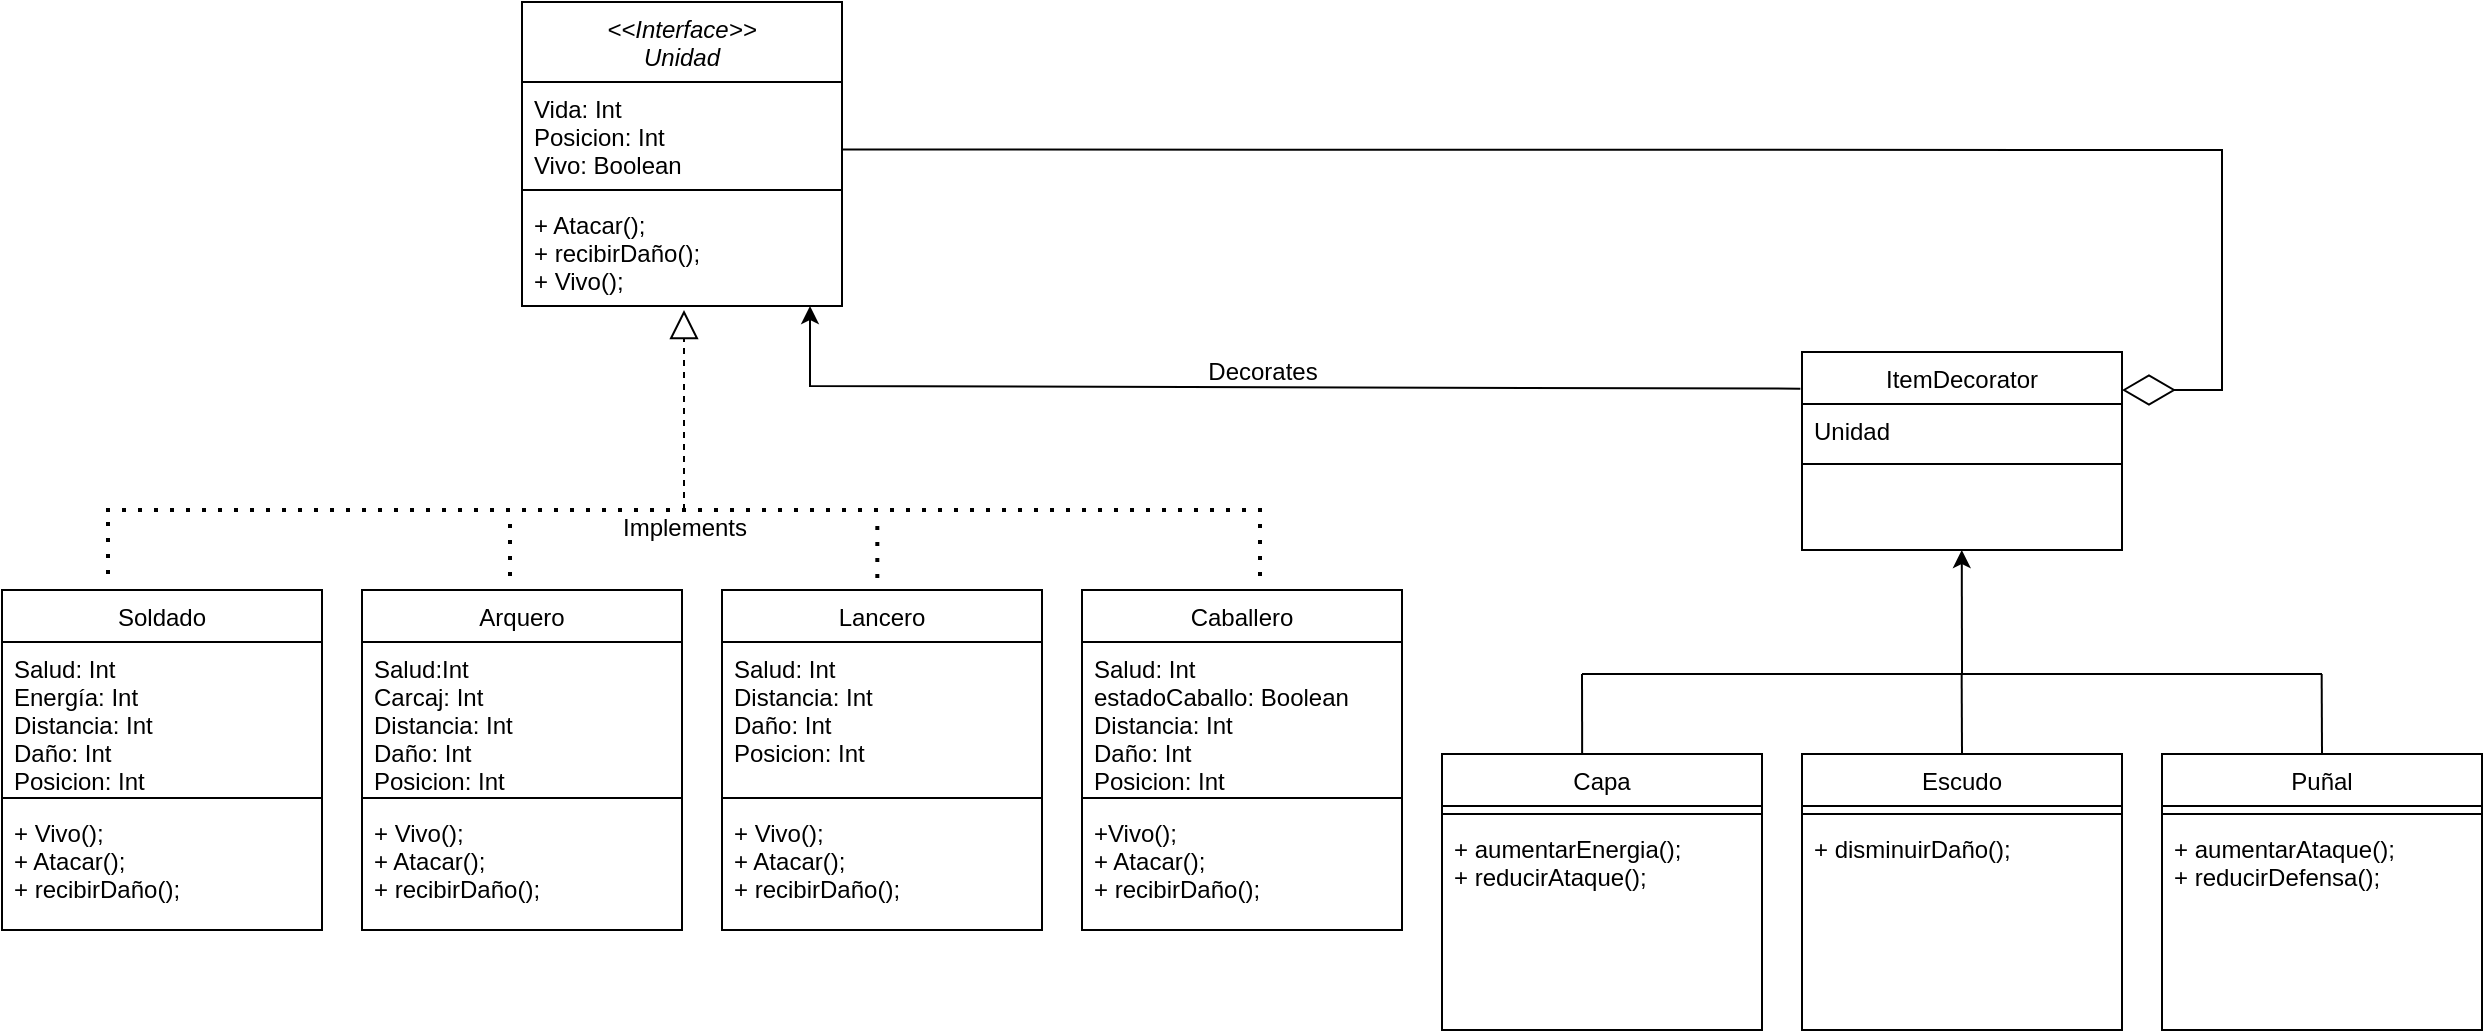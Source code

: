 <mxfile version="18.2.1" type="device"><diagram id="C5RBs43oDa-KdzZeNtuy" name="Page-1"><mxGraphModel dx="1955" dy="896" grid="1" gridSize="10" guides="1" tooltips="1" connect="1" arrows="1" fold="1" page="1" pageScale="1" pageWidth="827" pageHeight="1169" math="0" shadow="0"><root><mxCell id="WIyWlLk6GJQsqaUBKTNV-0"/><mxCell id="WIyWlLk6GJQsqaUBKTNV-1" parent="WIyWlLk6GJQsqaUBKTNV-0"/><mxCell id="zkfFHV4jXpPFQw0GAbJ--0" value="&lt;&lt;Interface&gt;&gt;&#10;Unidad" style="swimlane;fontStyle=2;align=center;verticalAlign=top;childLayout=stackLayout;horizontal=1;startSize=40;horizontalStack=0;resizeParent=1;resizeLast=0;collapsible=1;marginBottom=0;rounded=0;shadow=0;strokeWidth=1;" parent="WIyWlLk6GJQsqaUBKTNV-1" vertex="1"><mxGeometry x="270" y="66" width="160" height="152" as="geometry"><mxRectangle x="230" y="140" width="160" height="26" as="alternateBounds"/></mxGeometry></mxCell><mxCell id="zkfFHV4jXpPFQw0GAbJ--1" value="Vida: Int&#10;Posicion: Int&#10;Vivo: Boolean" style="text;align=left;verticalAlign=top;spacingLeft=4;spacingRight=4;overflow=hidden;rotatable=0;points=[[0,0.5],[1,0.5]];portConstraint=eastwest;" parent="zkfFHV4jXpPFQw0GAbJ--0" vertex="1"><mxGeometry y="40" width="160" height="50" as="geometry"/></mxCell><mxCell id="zkfFHV4jXpPFQw0GAbJ--4" value="" style="line;html=1;strokeWidth=1;align=left;verticalAlign=middle;spacingTop=-1;spacingLeft=3;spacingRight=3;rotatable=0;labelPosition=right;points=[];portConstraint=eastwest;" parent="zkfFHV4jXpPFQw0GAbJ--0" vertex="1"><mxGeometry y="90" width="160" height="8" as="geometry"/></mxCell><mxCell id="zkfFHV4jXpPFQw0GAbJ--5" value="+ Atacar();&#10;+ recibirDaño();&#10;+ Vivo();" style="text;align=left;verticalAlign=top;spacingLeft=4;spacingRight=4;overflow=hidden;rotatable=0;points=[[0,0.5],[1,0.5]];portConstraint=eastwest;" parent="zkfFHV4jXpPFQw0GAbJ--0" vertex="1"><mxGeometry y="98" width="160" height="50" as="geometry"/></mxCell><mxCell id="zkfFHV4jXpPFQw0GAbJ--6" value="Soldado" style="swimlane;fontStyle=0;align=center;verticalAlign=top;childLayout=stackLayout;horizontal=1;startSize=26;horizontalStack=0;resizeParent=1;resizeLast=0;collapsible=1;marginBottom=0;rounded=0;shadow=0;strokeWidth=1;" parent="WIyWlLk6GJQsqaUBKTNV-1" vertex="1"><mxGeometry x="10" y="360" width="160" height="170" as="geometry"><mxRectangle x="130" y="380" width="160" height="26" as="alternateBounds"/></mxGeometry></mxCell><mxCell id="zkfFHV4jXpPFQw0GAbJ--8" value="Salud: Int&#10;Energía: Int&#10;Distancia: Int&#10;Daño: Int&#10;Posicion: Int" style="text;align=left;verticalAlign=top;spacingLeft=4;spacingRight=4;overflow=hidden;rotatable=0;points=[[0,0.5],[1,0.5]];portConstraint=eastwest;rounded=0;shadow=0;html=0;" parent="zkfFHV4jXpPFQw0GAbJ--6" vertex="1"><mxGeometry y="26" width="160" height="74" as="geometry"/></mxCell><mxCell id="zkfFHV4jXpPFQw0GAbJ--9" value="" style="line;html=1;strokeWidth=1;align=left;verticalAlign=middle;spacingTop=-1;spacingLeft=3;spacingRight=3;rotatable=0;labelPosition=right;points=[];portConstraint=eastwest;" parent="zkfFHV4jXpPFQw0GAbJ--6" vertex="1"><mxGeometry y="100" width="160" height="8" as="geometry"/></mxCell><mxCell id="zkfFHV4jXpPFQw0GAbJ--11" value="+ Vivo();&#10;+ Atacar();&#10;+ recibirDaño();" style="text;align=left;verticalAlign=top;spacingLeft=4;spacingRight=4;overflow=hidden;rotatable=0;points=[[0,0.5],[1,0.5]];portConstraint=eastwest;" parent="zkfFHV4jXpPFQw0GAbJ--6" vertex="1"><mxGeometry y="108" width="160" height="62" as="geometry"/></mxCell><mxCell id="zkfFHV4jXpPFQw0GAbJ--17" value="ItemDecorator" style="swimlane;fontStyle=0;align=center;verticalAlign=top;childLayout=stackLayout;horizontal=1;startSize=26;horizontalStack=0;resizeParent=1;resizeLast=0;collapsible=1;marginBottom=0;rounded=0;shadow=0;strokeWidth=1;" parent="WIyWlLk6GJQsqaUBKTNV-1" vertex="1"><mxGeometry x="910" y="241" width="160" height="99" as="geometry"><mxRectangle x="550" y="140" width="160" height="26" as="alternateBounds"/></mxGeometry></mxCell><mxCell id="zkfFHV4jXpPFQw0GAbJ--18" value="Unidad" style="text;align=left;verticalAlign=top;spacingLeft=4;spacingRight=4;overflow=hidden;rotatable=0;points=[[0,0.5],[1,0.5]];portConstraint=eastwest;" parent="zkfFHV4jXpPFQw0GAbJ--17" vertex="1"><mxGeometry y="26" width="160" height="26" as="geometry"/></mxCell><mxCell id="zkfFHV4jXpPFQw0GAbJ--23" value="" style="line;html=1;strokeWidth=1;align=left;verticalAlign=middle;spacingTop=-1;spacingLeft=3;spacingRight=3;rotatable=0;labelPosition=right;points=[];portConstraint=eastwest;" parent="zkfFHV4jXpPFQw0GAbJ--17" vertex="1"><mxGeometry y="52" width="160" height="8" as="geometry"/></mxCell><mxCell id="aRc_VPMWF5bQjCv_e4vX-0" value="Arquero" style="swimlane;fontStyle=0;align=center;verticalAlign=top;childLayout=stackLayout;horizontal=1;startSize=26;horizontalStack=0;resizeParent=1;resizeLast=0;collapsible=1;marginBottom=0;rounded=0;shadow=0;strokeWidth=1;" vertex="1" parent="WIyWlLk6GJQsqaUBKTNV-1"><mxGeometry x="190" y="360" width="160" height="170" as="geometry"><mxRectangle x="130" y="380" width="160" height="26" as="alternateBounds"/></mxGeometry></mxCell><mxCell id="aRc_VPMWF5bQjCv_e4vX-2" value="Salud:Int&#10;Carcaj: Int&#10;Distancia: Int&#10;Daño: Int&#10;Posicion: Int" style="text;align=left;verticalAlign=top;spacingLeft=4;spacingRight=4;overflow=hidden;rotatable=0;points=[[0,0.5],[1,0.5]];portConstraint=eastwest;rounded=0;shadow=0;html=0;" vertex="1" parent="aRc_VPMWF5bQjCv_e4vX-0"><mxGeometry y="26" width="160" height="74" as="geometry"/></mxCell><mxCell id="aRc_VPMWF5bQjCv_e4vX-3" value="" style="line;html=1;strokeWidth=1;align=left;verticalAlign=middle;spacingTop=-1;spacingLeft=3;spacingRight=3;rotatable=0;labelPosition=right;points=[];portConstraint=eastwest;" vertex="1" parent="aRc_VPMWF5bQjCv_e4vX-0"><mxGeometry y="100" width="160" height="8" as="geometry"/></mxCell><mxCell id="aRc_VPMWF5bQjCv_e4vX-5" value="+ Vivo();&#10;+ Atacar();   &#10;+ recibirDaño();&#10;" style="text;align=left;verticalAlign=top;spacingLeft=4;spacingRight=4;overflow=hidden;rotatable=0;points=[[0,0.5],[1,0.5]];portConstraint=eastwest;" vertex="1" parent="aRc_VPMWF5bQjCv_e4vX-0"><mxGeometry y="108" width="160" height="62" as="geometry"/></mxCell><mxCell id="aRc_VPMWF5bQjCv_e4vX-6" value="Lancero" style="swimlane;fontStyle=0;align=center;verticalAlign=top;childLayout=stackLayout;horizontal=1;startSize=26;horizontalStack=0;resizeParent=1;resizeLast=0;collapsible=1;marginBottom=0;rounded=0;shadow=0;strokeWidth=1;" vertex="1" parent="WIyWlLk6GJQsqaUBKTNV-1"><mxGeometry x="370" y="360" width="160" height="170" as="geometry"><mxRectangle x="130" y="380" width="160" height="26" as="alternateBounds"/></mxGeometry></mxCell><mxCell id="aRc_VPMWF5bQjCv_e4vX-8" value="Salud: Int&#10;Distancia: Int&#10;Daño: Int&#10;Posicion: Int" style="text;align=left;verticalAlign=top;spacingLeft=4;spacingRight=4;overflow=hidden;rotatable=0;points=[[0,0.5],[1,0.5]];portConstraint=eastwest;rounded=0;shadow=0;html=0;" vertex="1" parent="aRc_VPMWF5bQjCv_e4vX-6"><mxGeometry y="26" width="160" height="74" as="geometry"/></mxCell><mxCell id="aRc_VPMWF5bQjCv_e4vX-9" value="" style="line;html=1;strokeWidth=1;align=left;verticalAlign=middle;spacingTop=-1;spacingLeft=3;spacingRight=3;rotatable=0;labelPosition=right;points=[];portConstraint=eastwest;" vertex="1" parent="aRc_VPMWF5bQjCv_e4vX-6"><mxGeometry y="100" width="160" height="8" as="geometry"/></mxCell><mxCell id="aRc_VPMWF5bQjCv_e4vX-11" value="+ Vivo();&#10;+ Atacar();&#10;+ recibirDaño();" style="text;align=left;verticalAlign=top;spacingLeft=4;spacingRight=4;overflow=hidden;rotatable=0;points=[[0,0.5],[1,0.5]];portConstraint=eastwest;" vertex="1" parent="aRc_VPMWF5bQjCv_e4vX-6"><mxGeometry y="108" width="160" height="52" as="geometry"/></mxCell><mxCell id="aRc_VPMWF5bQjCv_e4vX-12" value="Caballero" style="swimlane;fontStyle=0;align=center;verticalAlign=top;childLayout=stackLayout;horizontal=1;startSize=26;horizontalStack=0;resizeParent=1;resizeLast=0;collapsible=1;marginBottom=0;rounded=0;shadow=0;strokeWidth=1;" vertex="1" parent="WIyWlLk6GJQsqaUBKTNV-1"><mxGeometry x="550" y="360" width="160" height="170" as="geometry"><mxRectangle x="130" y="380" width="160" height="26" as="alternateBounds"/></mxGeometry></mxCell><mxCell id="aRc_VPMWF5bQjCv_e4vX-14" value="Salud: Int&#10;estadoCaballo: Boolean&#10;Distancia: Int&#10;Daño: Int&#10;Posicion: Int" style="text;align=left;verticalAlign=top;spacingLeft=4;spacingRight=4;overflow=hidden;rotatable=0;points=[[0,0.5],[1,0.5]];portConstraint=eastwest;rounded=0;shadow=0;html=0;" vertex="1" parent="aRc_VPMWF5bQjCv_e4vX-12"><mxGeometry y="26" width="160" height="74" as="geometry"/></mxCell><mxCell id="aRc_VPMWF5bQjCv_e4vX-15" value="" style="line;html=1;strokeWidth=1;align=left;verticalAlign=middle;spacingTop=-1;spacingLeft=3;spacingRight=3;rotatable=0;labelPosition=right;points=[];portConstraint=eastwest;" vertex="1" parent="aRc_VPMWF5bQjCv_e4vX-12"><mxGeometry y="100" width="160" height="8" as="geometry"/></mxCell><mxCell id="aRc_VPMWF5bQjCv_e4vX-17" value="+Vivo();&#10;+ Atacar();&#10;+ recibirDaño();" style="text;align=left;verticalAlign=top;spacingLeft=4;spacingRight=4;overflow=hidden;rotatable=0;points=[[0,0.5],[1,0.5]];portConstraint=eastwest;" vertex="1" parent="aRc_VPMWF5bQjCv_e4vX-12"><mxGeometry y="108" width="160" height="52" as="geometry"/></mxCell><mxCell id="aRc_VPMWF5bQjCv_e4vX-18" value="" style="endArrow=none;dashed=1;html=1;dashPattern=1 3;strokeWidth=2;rounded=0;" edge="1" parent="WIyWlLk6GJQsqaUBKTNV-1"><mxGeometry width="50" height="50" relative="1" as="geometry"><mxPoint x="640" y="320" as="sourcePoint"/><mxPoint x="60" y="320" as="targetPoint"/></mxGeometry></mxCell><mxCell id="aRc_VPMWF5bQjCv_e4vX-19" value="" style="endArrow=none;dashed=1;html=1;dashPattern=1 3;strokeWidth=2;rounded=0;" edge="1" parent="WIyWlLk6GJQsqaUBKTNV-1"><mxGeometry width="50" height="50" relative="1" as="geometry"><mxPoint x="639" y="353" as="sourcePoint"/><mxPoint x="639" y="323" as="targetPoint"/></mxGeometry></mxCell><mxCell id="aRc_VPMWF5bQjCv_e4vX-20" value="" style="endArrow=none;dashed=1;html=1;dashPattern=1 3;strokeWidth=2;rounded=0;" edge="1" parent="WIyWlLk6GJQsqaUBKTNV-1"><mxGeometry width="50" height="50" relative="1" as="geometry"><mxPoint x="63" y="352.0" as="sourcePoint"/><mxPoint x="63" y="322.0" as="targetPoint"/></mxGeometry></mxCell><mxCell id="aRc_VPMWF5bQjCv_e4vX-21" value="" style="endArrow=none;dashed=1;html=1;dashPattern=1 3;strokeWidth=2;rounded=0;" edge="1" parent="WIyWlLk6GJQsqaUBKTNV-1"><mxGeometry width="50" height="50" relative="1" as="geometry"><mxPoint x="264" y="353.0" as="sourcePoint"/><mxPoint x="264" y="323.0" as="targetPoint"/></mxGeometry></mxCell><mxCell id="aRc_VPMWF5bQjCv_e4vX-22" value="" style="endArrow=none;dashed=1;html=1;dashPattern=1 3;strokeWidth=2;rounded=0;" edge="1" parent="WIyWlLk6GJQsqaUBKTNV-1"><mxGeometry width="50" height="50" relative="1" as="geometry"><mxPoint x="447.66" y="354.0" as="sourcePoint"/><mxPoint x="447.66" y="324.0" as="targetPoint"/></mxGeometry></mxCell><mxCell id="aRc_VPMWF5bQjCv_e4vX-23" value="" style="endArrow=block;dashed=1;endFill=0;endSize=12;html=1;rounded=0;" edge="1" parent="WIyWlLk6GJQsqaUBKTNV-1"><mxGeometry width="160" relative="1" as="geometry"><mxPoint x="351" y="320" as="sourcePoint"/><mxPoint x="351" y="220" as="targetPoint"/></mxGeometry></mxCell><mxCell id="aRc_VPMWF5bQjCv_e4vX-24" value="Implements" style="text;html=1;align=center;verticalAlign=middle;resizable=0;points=[];autosize=1;strokeColor=none;fillColor=none;" vertex="1" parent="WIyWlLk6GJQsqaUBKTNV-1"><mxGeometry x="311" y="319" width="80" height="20" as="geometry"/></mxCell><mxCell id="aRc_VPMWF5bQjCv_e4vX-25" value="" style="endArrow=classic;html=1;rounded=0;exitX=-0.005;exitY=0.185;exitDx=0;exitDy=0;exitPerimeter=0;" edge="1" parent="WIyWlLk6GJQsqaUBKTNV-1" source="zkfFHV4jXpPFQw0GAbJ--17"><mxGeometry width="50" height="50" relative="1" as="geometry"><mxPoint x="800" y="258" as="sourcePoint"/><mxPoint x="414" y="218" as="targetPoint"/><Array as="points"><mxPoint x="414" y="258"/></Array></mxGeometry></mxCell><mxCell id="aRc_VPMWF5bQjCv_e4vX-26" value="Decorates" style="text;html=1;align=center;verticalAlign=middle;resizable=0;points=[];autosize=1;strokeColor=none;fillColor=none;" vertex="1" parent="WIyWlLk6GJQsqaUBKTNV-1"><mxGeometry x="605" y="241" width="70" height="20" as="geometry"/></mxCell><mxCell id="aRc_VPMWF5bQjCv_e4vX-27" value="" style="endArrow=diamondThin;endFill=0;endSize=24;html=1;rounded=0;exitX=1.003;exitY=0.298;exitDx=0;exitDy=0;exitPerimeter=0;" edge="1" parent="WIyWlLk6GJQsqaUBKTNV-1"><mxGeometry width="160" relative="1" as="geometry"><mxPoint x="430.48" y="139.748" as="sourcePoint"/><mxPoint x="1070" y="260" as="targetPoint"/><Array as="points"><mxPoint x="1120" y="140"/><mxPoint x="1120" y="260"/></Array></mxGeometry></mxCell><mxCell id="aRc_VPMWF5bQjCv_e4vX-28" value="Capa" style="swimlane;fontStyle=0;align=center;verticalAlign=top;childLayout=stackLayout;horizontal=1;startSize=26;horizontalStack=0;resizeParent=1;resizeLast=0;collapsible=1;marginBottom=0;rounded=0;shadow=0;strokeWidth=1;" vertex="1" parent="WIyWlLk6GJQsqaUBKTNV-1"><mxGeometry x="730" y="442" width="160" height="138" as="geometry"><mxRectangle x="130" y="380" width="160" height="26" as="alternateBounds"/></mxGeometry></mxCell><mxCell id="aRc_VPMWF5bQjCv_e4vX-31" value="" style="line;html=1;strokeWidth=1;align=left;verticalAlign=middle;spacingTop=-1;spacingLeft=3;spacingRight=3;rotatable=0;labelPosition=right;points=[];portConstraint=eastwest;" vertex="1" parent="aRc_VPMWF5bQjCv_e4vX-28"><mxGeometry y="26" width="160" height="8" as="geometry"/></mxCell><mxCell id="aRc_VPMWF5bQjCv_e4vX-33" value="+ aumentarEnergia();&#10;+ reducirAtaque();" style="text;align=left;verticalAlign=top;spacingLeft=4;spacingRight=4;overflow=hidden;rotatable=0;points=[[0,0.5],[1,0.5]];portConstraint=eastwest;" vertex="1" parent="aRc_VPMWF5bQjCv_e4vX-28"><mxGeometry y="34" width="160" height="46" as="geometry"/></mxCell><mxCell id="aRc_VPMWF5bQjCv_e4vX-34" value="Escudo" style="swimlane;fontStyle=0;align=center;verticalAlign=top;childLayout=stackLayout;horizontal=1;startSize=26;horizontalStack=0;resizeParent=1;resizeLast=0;collapsible=1;marginBottom=0;rounded=0;shadow=0;strokeWidth=1;" vertex="1" parent="WIyWlLk6GJQsqaUBKTNV-1"><mxGeometry x="910" y="442" width="160" height="138" as="geometry"><mxRectangle x="130" y="380" width="160" height="26" as="alternateBounds"/></mxGeometry></mxCell><mxCell id="aRc_VPMWF5bQjCv_e4vX-37" value="" style="line;html=1;strokeWidth=1;align=left;verticalAlign=middle;spacingTop=-1;spacingLeft=3;spacingRight=3;rotatable=0;labelPosition=right;points=[];portConstraint=eastwest;" vertex="1" parent="aRc_VPMWF5bQjCv_e4vX-34"><mxGeometry y="26" width="160" height="8" as="geometry"/></mxCell><mxCell id="aRc_VPMWF5bQjCv_e4vX-39" value="+ disminuirDaño();" style="text;align=left;verticalAlign=top;spacingLeft=4;spacingRight=4;overflow=hidden;rotatable=0;points=[[0,0.5],[1,0.5]];portConstraint=eastwest;" vertex="1" parent="aRc_VPMWF5bQjCv_e4vX-34"><mxGeometry y="34" width="160" height="56" as="geometry"/></mxCell><mxCell id="aRc_VPMWF5bQjCv_e4vX-40" value="Puñal" style="swimlane;fontStyle=0;align=center;verticalAlign=top;childLayout=stackLayout;horizontal=1;startSize=26;horizontalStack=0;resizeParent=1;resizeLast=0;collapsible=1;marginBottom=0;rounded=0;shadow=0;strokeWidth=1;" vertex="1" parent="WIyWlLk6GJQsqaUBKTNV-1"><mxGeometry x="1090" y="442" width="160" height="138" as="geometry"><mxRectangle x="130" y="380" width="160" height="26" as="alternateBounds"/></mxGeometry></mxCell><mxCell id="aRc_VPMWF5bQjCv_e4vX-43" value="" style="line;html=1;strokeWidth=1;align=left;verticalAlign=middle;spacingTop=-1;spacingLeft=3;spacingRight=3;rotatable=0;labelPosition=right;points=[];portConstraint=eastwest;" vertex="1" parent="aRc_VPMWF5bQjCv_e4vX-40"><mxGeometry y="26" width="160" height="8" as="geometry"/></mxCell><mxCell id="aRc_VPMWF5bQjCv_e4vX-45" value="+ aumentarAtaque();&#10;+ reducirDefensa();" style="text;align=left;verticalAlign=top;spacingLeft=4;spacingRight=4;overflow=hidden;rotatable=0;points=[[0,0.5],[1,0.5]];portConstraint=eastwest;" vertex="1" parent="aRc_VPMWF5bQjCv_e4vX-40"><mxGeometry y="34" width="160" height="66" as="geometry"/></mxCell><mxCell id="aRc_VPMWF5bQjCv_e4vX-46" value="" style="endArrow=none;html=1;rounded=0;" edge="1" parent="WIyWlLk6GJQsqaUBKTNV-1"><mxGeometry width="50" height="50" relative="1" as="geometry"><mxPoint x="800" y="402" as="sourcePoint"/><mxPoint x="1170" y="402" as="targetPoint"/></mxGeometry></mxCell><mxCell id="aRc_VPMWF5bQjCv_e4vX-47" value="" style="endArrow=none;html=1;rounded=0;exitX=0.438;exitY=0;exitDx=0;exitDy=0;exitPerimeter=0;" edge="1" parent="WIyWlLk6GJQsqaUBKTNV-1" source="aRc_VPMWF5bQjCv_e4vX-28"><mxGeometry width="50" height="50" relative="1" as="geometry"><mxPoint x="800" y="432" as="sourcePoint"/><mxPoint x="800" y="402" as="targetPoint"/></mxGeometry></mxCell><mxCell id="aRc_VPMWF5bQjCv_e4vX-48" value="" style="endArrow=none;html=1;rounded=0;exitX=0.5;exitY=0;exitDx=0;exitDy=0;" edge="1" parent="WIyWlLk6GJQsqaUBKTNV-1" source="aRc_VPMWF5bQjCv_e4vX-40"><mxGeometry width="50" height="50" relative="1" as="geometry"><mxPoint x="1169.83" y="432" as="sourcePoint"/><mxPoint x="1169.83" y="402" as="targetPoint"/></mxGeometry></mxCell><mxCell id="aRc_VPMWF5bQjCv_e4vX-49" value="" style="endArrow=none;html=1;rounded=0;exitX=0.5;exitY=0;exitDx=0;exitDy=0;" edge="1" parent="WIyWlLk6GJQsqaUBKTNV-1" source="aRc_VPMWF5bQjCv_e4vX-34"><mxGeometry width="50" height="50" relative="1" as="geometry"><mxPoint x="989.83" y="432" as="sourcePoint"/><mxPoint x="989.83" y="402" as="targetPoint"/></mxGeometry></mxCell><mxCell id="aRc_VPMWF5bQjCv_e4vX-50" value="" style="endArrow=classic;html=1;rounded=0;" edge="1" parent="WIyWlLk6GJQsqaUBKTNV-1"><mxGeometry width="50" height="50" relative="1" as="geometry"><mxPoint x="990" y="402" as="sourcePoint"/><mxPoint x="989.88" y="340" as="targetPoint"/></mxGeometry></mxCell></root></mxGraphModel></diagram></mxfile>